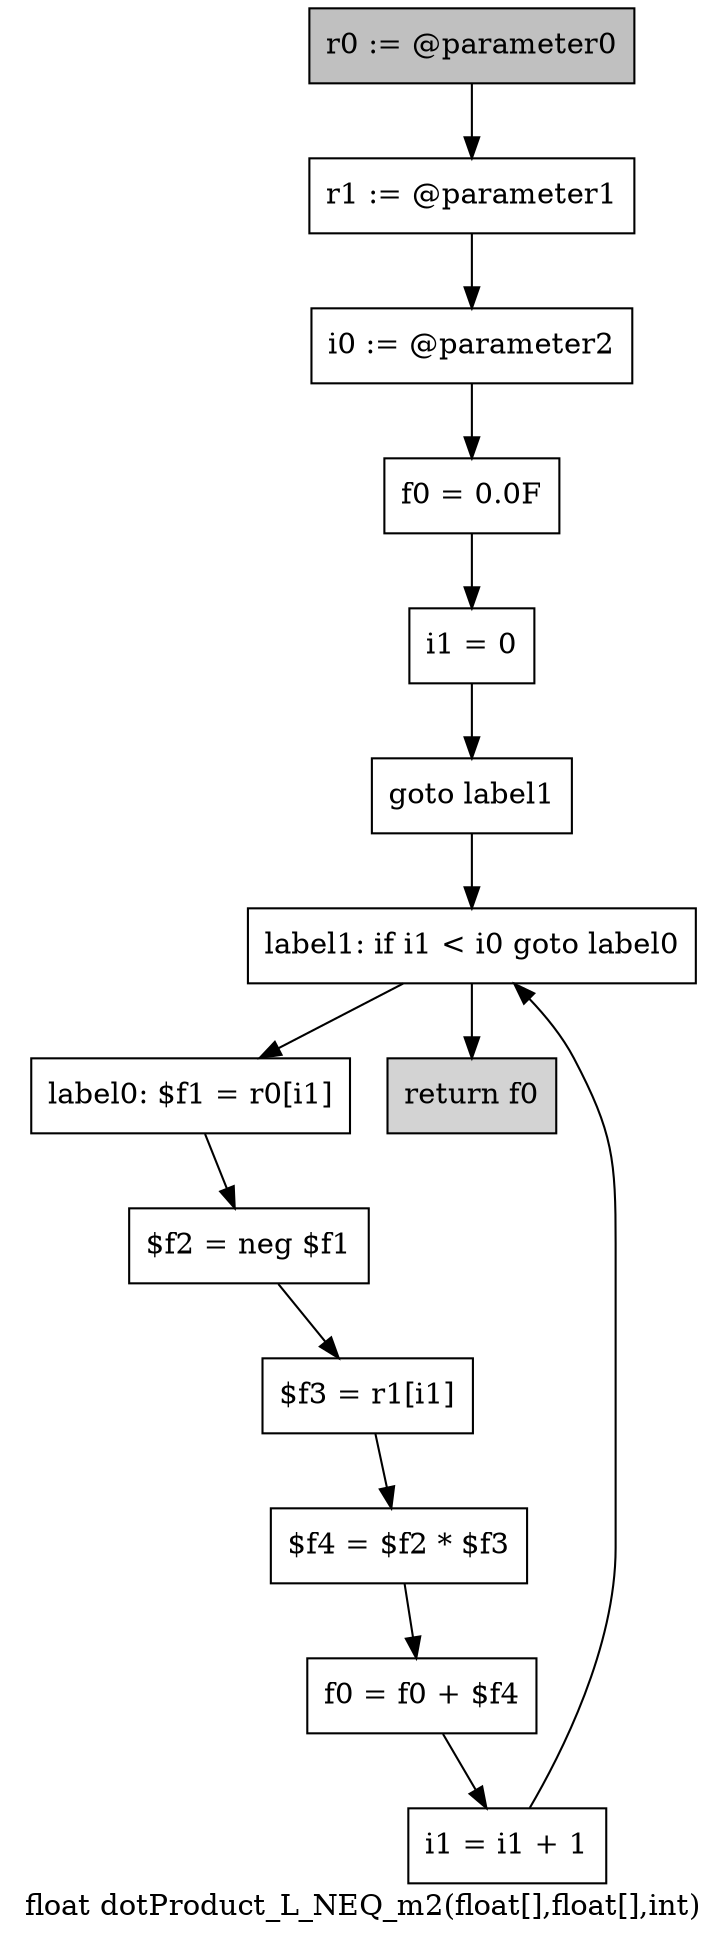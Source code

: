 digraph "float dotProduct_L_NEQ_m2(float[],float[],int)" {
    label="float dotProduct_L_NEQ_m2(float[],float[],int)";
    node [shape=box];
    "0" [style=filled,fillcolor=gray,label="r0 := @parameter0",];
    "1" [label="r1 := @parameter1",];
    "0"->"1";
    "2" [label="i0 := @parameter2",];
    "1"->"2";
    "3" [label="f0 = 0.0F",];
    "2"->"3";
    "4" [label="i1 = 0",];
    "3"->"4";
    "5" [label="goto label1",];
    "4"->"5";
    "12" [label="label1: if i1 < i0 goto label0",];
    "5"->"12";
    "6" [label="label0: $f1 = r0[i1]",];
    "7" [label="$f2 = neg $f1",];
    "6"->"7";
    "8" [label="$f3 = r1[i1]",];
    "7"->"8";
    "9" [label="$f4 = $f2 * $f3",];
    "8"->"9";
    "10" [label="f0 = f0 + $f4",];
    "9"->"10";
    "11" [label="i1 = i1 + 1",];
    "10"->"11";
    "11"->"12";
    "12"->"6";
    "13" [style=filled,fillcolor=lightgray,label="return f0",];
    "12"->"13";
}
